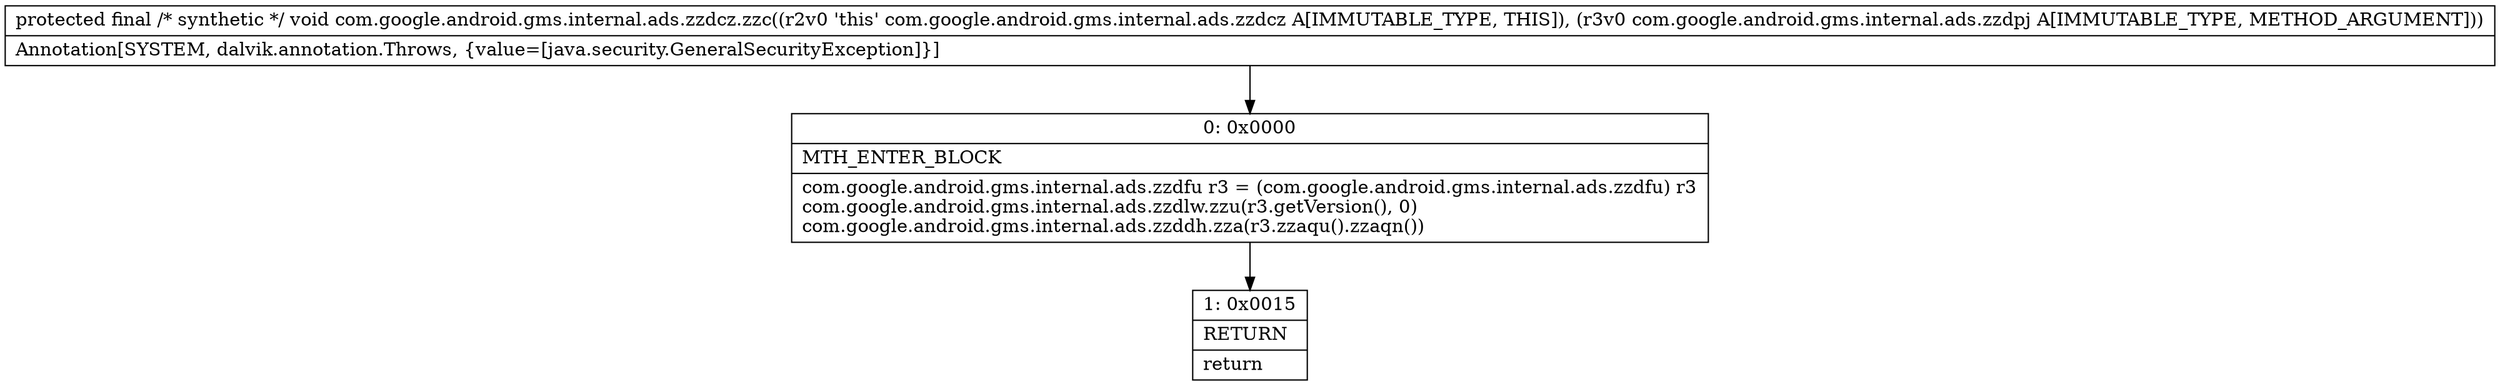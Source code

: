 digraph "CFG forcom.google.android.gms.internal.ads.zzdcz.zzc(Lcom\/google\/android\/gms\/internal\/ads\/zzdpj;)V" {
Node_0 [shape=record,label="{0\:\ 0x0000|MTH_ENTER_BLOCK\l|com.google.android.gms.internal.ads.zzdfu r3 = (com.google.android.gms.internal.ads.zzdfu) r3\lcom.google.android.gms.internal.ads.zzdlw.zzu(r3.getVersion(), 0)\lcom.google.android.gms.internal.ads.zzddh.zza(r3.zzaqu().zzaqn())\l}"];
Node_1 [shape=record,label="{1\:\ 0x0015|RETURN\l|return\l}"];
MethodNode[shape=record,label="{protected final \/* synthetic *\/ void com.google.android.gms.internal.ads.zzdcz.zzc((r2v0 'this' com.google.android.gms.internal.ads.zzdcz A[IMMUTABLE_TYPE, THIS]), (r3v0 com.google.android.gms.internal.ads.zzdpj A[IMMUTABLE_TYPE, METHOD_ARGUMENT]))  | Annotation[SYSTEM, dalvik.annotation.Throws, \{value=[java.security.GeneralSecurityException]\}]\l}"];
MethodNode -> Node_0;
Node_0 -> Node_1;
}

